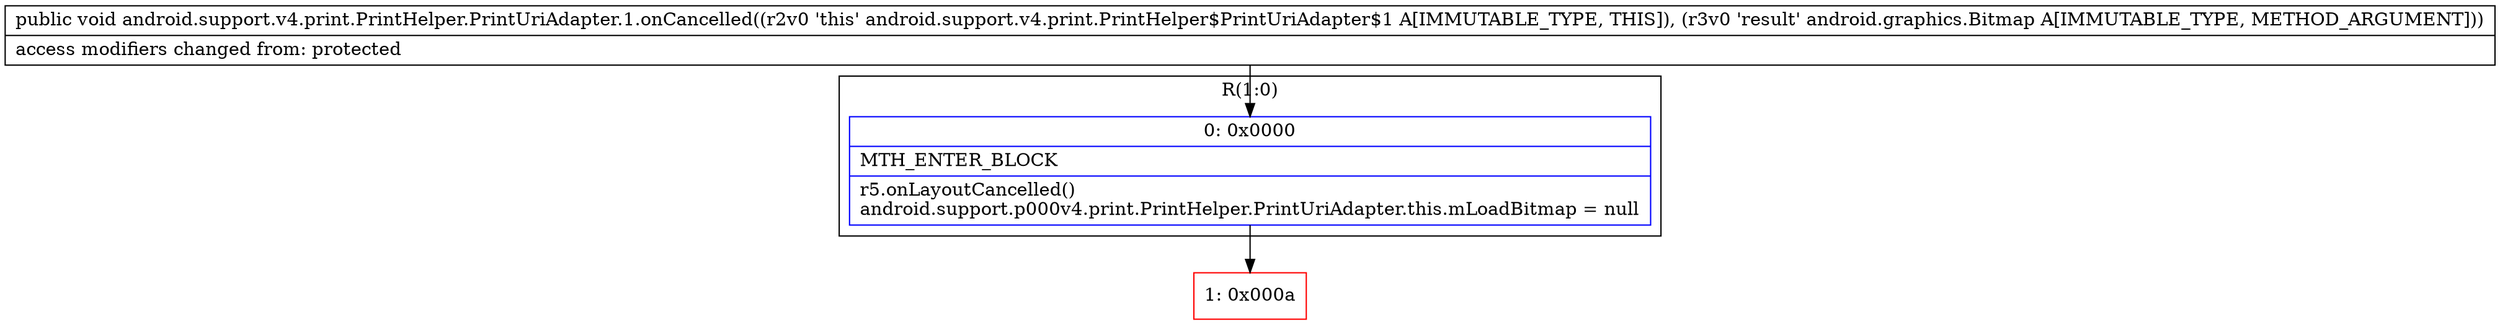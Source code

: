digraph "CFG forandroid.support.v4.print.PrintHelper.PrintUriAdapter.1.onCancelled(Landroid\/graphics\/Bitmap;)V" {
subgraph cluster_Region_1812762292 {
label = "R(1:0)";
node [shape=record,color=blue];
Node_0 [shape=record,label="{0\:\ 0x0000|MTH_ENTER_BLOCK\l|r5.onLayoutCancelled()\landroid.support.p000v4.print.PrintHelper.PrintUriAdapter.this.mLoadBitmap = null\l}"];
}
Node_1 [shape=record,color=red,label="{1\:\ 0x000a}"];
MethodNode[shape=record,label="{public void android.support.v4.print.PrintHelper.PrintUriAdapter.1.onCancelled((r2v0 'this' android.support.v4.print.PrintHelper$PrintUriAdapter$1 A[IMMUTABLE_TYPE, THIS]), (r3v0 'result' android.graphics.Bitmap A[IMMUTABLE_TYPE, METHOD_ARGUMENT]))  | access modifiers changed from: protected\l}"];
MethodNode -> Node_0;
Node_0 -> Node_1;
}

